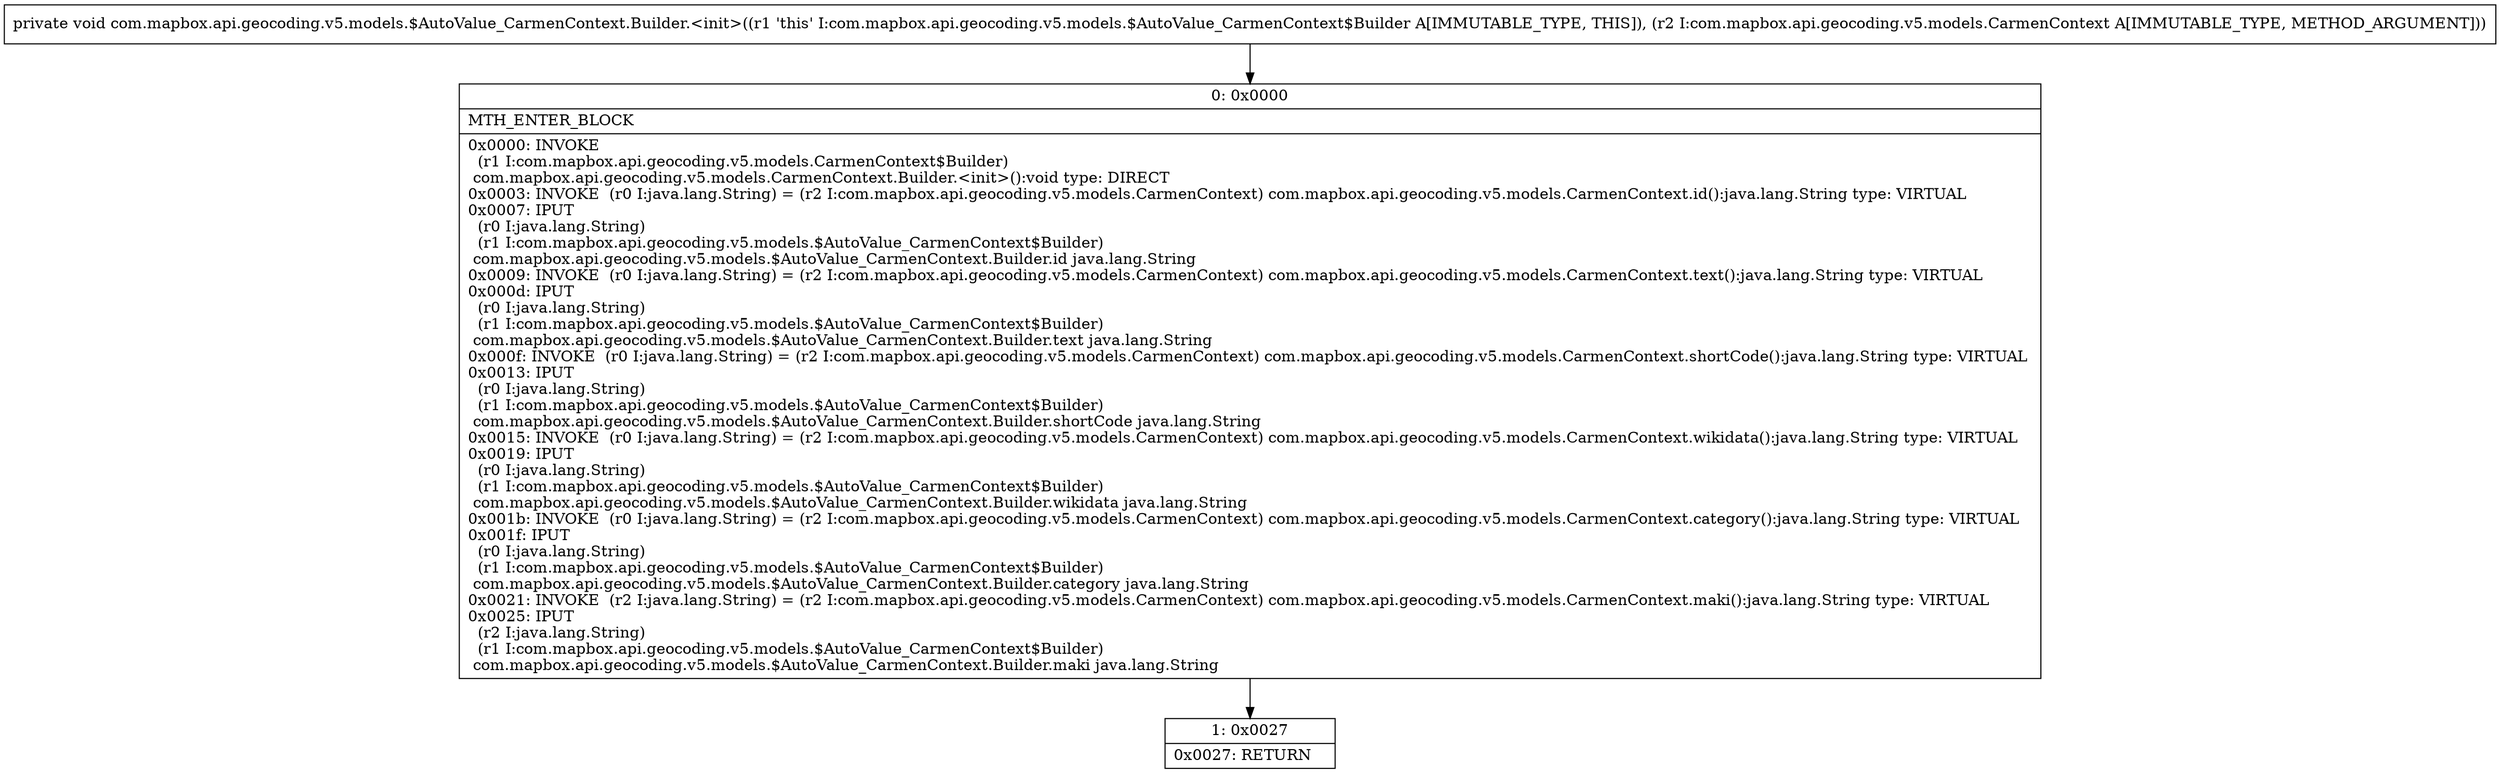 digraph "CFG forcom.mapbox.api.geocoding.v5.models.$AutoValue_CarmenContext.Builder.\<init\>(Lcom\/mapbox\/api\/geocoding\/v5\/models\/CarmenContext;)V" {
Node_0 [shape=record,label="{0\:\ 0x0000|MTH_ENTER_BLOCK\l|0x0000: INVOKE  \l  (r1 I:com.mapbox.api.geocoding.v5.models.CarmenContext$Builder)\l com.mapbox.api.geocoding.v5.models.CarmenContext.Builder.\<init\>():void type: DIRECT \l0x0003: INVOKE  (r0 I:java.lang.String) = (r2 I:com.mapbox.api.geocoding.v5.models.CarmenContext) com.mapbox.api.geocoding.v5.models.CarmenContext.id():java.lang.String type: VIRTUAL \l0x0007: IPUT  \l  (r0 I:java.lang.String)\l  (r1 I:com.mapbox.api.geocoding.v5.models.$AutoValue_CarmenContext$Builder)\l com.mapbox.api.geocoding.v5.models.$AutoValue_CarmenContext.Builder.id java.lang.String \l0x0009: INVOKE  (r0 I:java.lang.String) = (r2 I:com.mapbox.api.geocoding.v5.models.CarmenContext) com.mapbox.api.geocoding.v5.models.CarmenContext.text():java.lang.String type: VIRTUAL \l0x000d: IPUT  \l  (r0 I:java.lang.String)\l  (r1 I:com.mapbox.api.geocoding.v5.models.$AutoValue_CarmenContext$Builder)\l com.mapbox.api.geocoding.v5.models.$AutoValue_CarmenContext.Builder.text java.lang.String \l0x000f: INVOKE  (r0 I:java.lang.String) = (r2 I:com.mapbox.api.geocoding.v5.models.CarmenContext) com.mapbox.api.geocoding.v5.models.CarmenContext.shortCode():java.lang.String type: VIRTUAL \l0x0013: IPUT  \l  (r0 I:java.lang.String)\l  (r1 I:com.mapbox.api.geocoding.v5.models.$AutoValue_CarmenContext$Builder)\l com.mapbox.api.geocoding.v5.models.$AutoValue_CarmenContext.Builder.shortCode java.lang.String \l0x0015: INVOKE  (r0 I:java.lang.String) = (r2 I:com.mapbox.api.geocoding.v5.models.CarmenContext) com.mapbox.api.geocoding.v5.models.CarmenContext.wikidata():java.lang.String type: VIRTUAL \l0x0019: IPUT  \l  (r0 I:java.lang.String)\l  (r1 I:com.mapbox.api.geocoding.v5.models.$AutoValue_CarmenContext$Builder)\l com.mapbox.api.geocoding.v5.models.$AutoValue_CarmenContext.Builder.wikidata java.lang.String \l0x001b: INVOKE  (r0 I:java.lang.String) = (r2 I:com.mapbox.api.geocoding.v5.models.CarmenContext) com.mapbox.api.geocoding.v5.models.CarmenContext.category():java.lang.String type: VIRTUAL \l0x001f: IPUT  \l  (r0 I:java.lang.String)\l  (r1 I:com.mapbox.api.geocoding.v5.models.$AutoValue_CarmenContext$Builder)\l com.mapbox.api.geocoding.v5.models.$AutoValue_CarmenContext.Builder.category java.lang.String \l0x0021: INVOKE  (r2 I:java.lang.String) = (r2 I:com.mapbox.api.geocoding.v5.models.CarmenContext) com.mapbox.api.geocoding.v5.models.CarmenContext.maki():java.lang.String type: VIRTUAL \l0x0025: IPUT  \l  (r2 I:java.lang.String)\l  (r1 I:com.mapbox.api.geocoding.v5.models.$AutoValue_CarmenContext$Builder)\l com.mapbox.api.geocoding.v5.models.$AutoValue_CarmenContext.Builder.maki java.lang.String \l}"];
Node_1 [shape=record,label="{1\:\ 0x0027|0x0027: RETURN   \l}"];
MethodNode[shape=record,label="{private void com.mapbox.api.geocoding.v5.models.$AutoValue_CarmenContext.Builder.\<init\>((r1 'this' I:com.mapbox.api.geocoding.v5.models.$AutoValue_CarmenContext$Builder A[IMMUTABLE_TYPE, THIS]), (r2 I:com.mapbox.api.geocoding.v5.models.CarmenContext A[IMMUTABLE_TYPE, METHOD_ARGUMENT])) }"];
MethodNode -> Node_0;
Node_0 -> Node_1;
}

